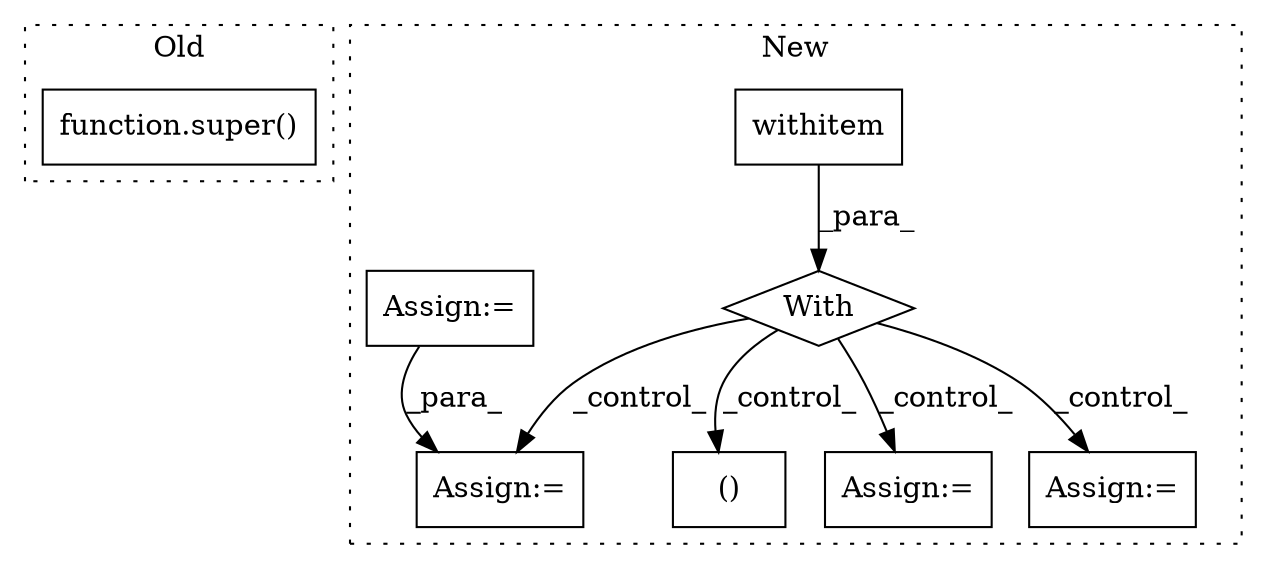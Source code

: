 digraph G {
subgraph cluster0 {
1 [label="function.super()" a="75" s="6146" l="7" shape="box"];
label = "Old";
style="dotted";
}
subgraph cluster1 {
2 [label="With" a="39" s="5551,5561" l="5,24" shape="diamond"];
3 [label="withitem" a="49" s="5556" l="5" shape="box"];
4 [label="Assign:=" a="68" s="5780" l="3" shape="box"];
5 [label="()" a="54" s="5645" l="7" shape="box"];
6 [label="Assign:=" a="68" s="5645" l="10" shape="box"];
7 [label="Assign:=" a="68" s="6017" l="3" shape="box"];
8 [label="Assign:=" a="68" s="5517" l="3" shape="box"];
label = "New";
style="dotted";
}
2 -> 6 [label="_control_"];
2 -> 4 [label="_control_"];
2 -> 5 [label="_control_"];
2 -> 7 [label="_control_"];
3 -> 2 [label="_para_"];
8 -> 4 [label="_para_"];
}